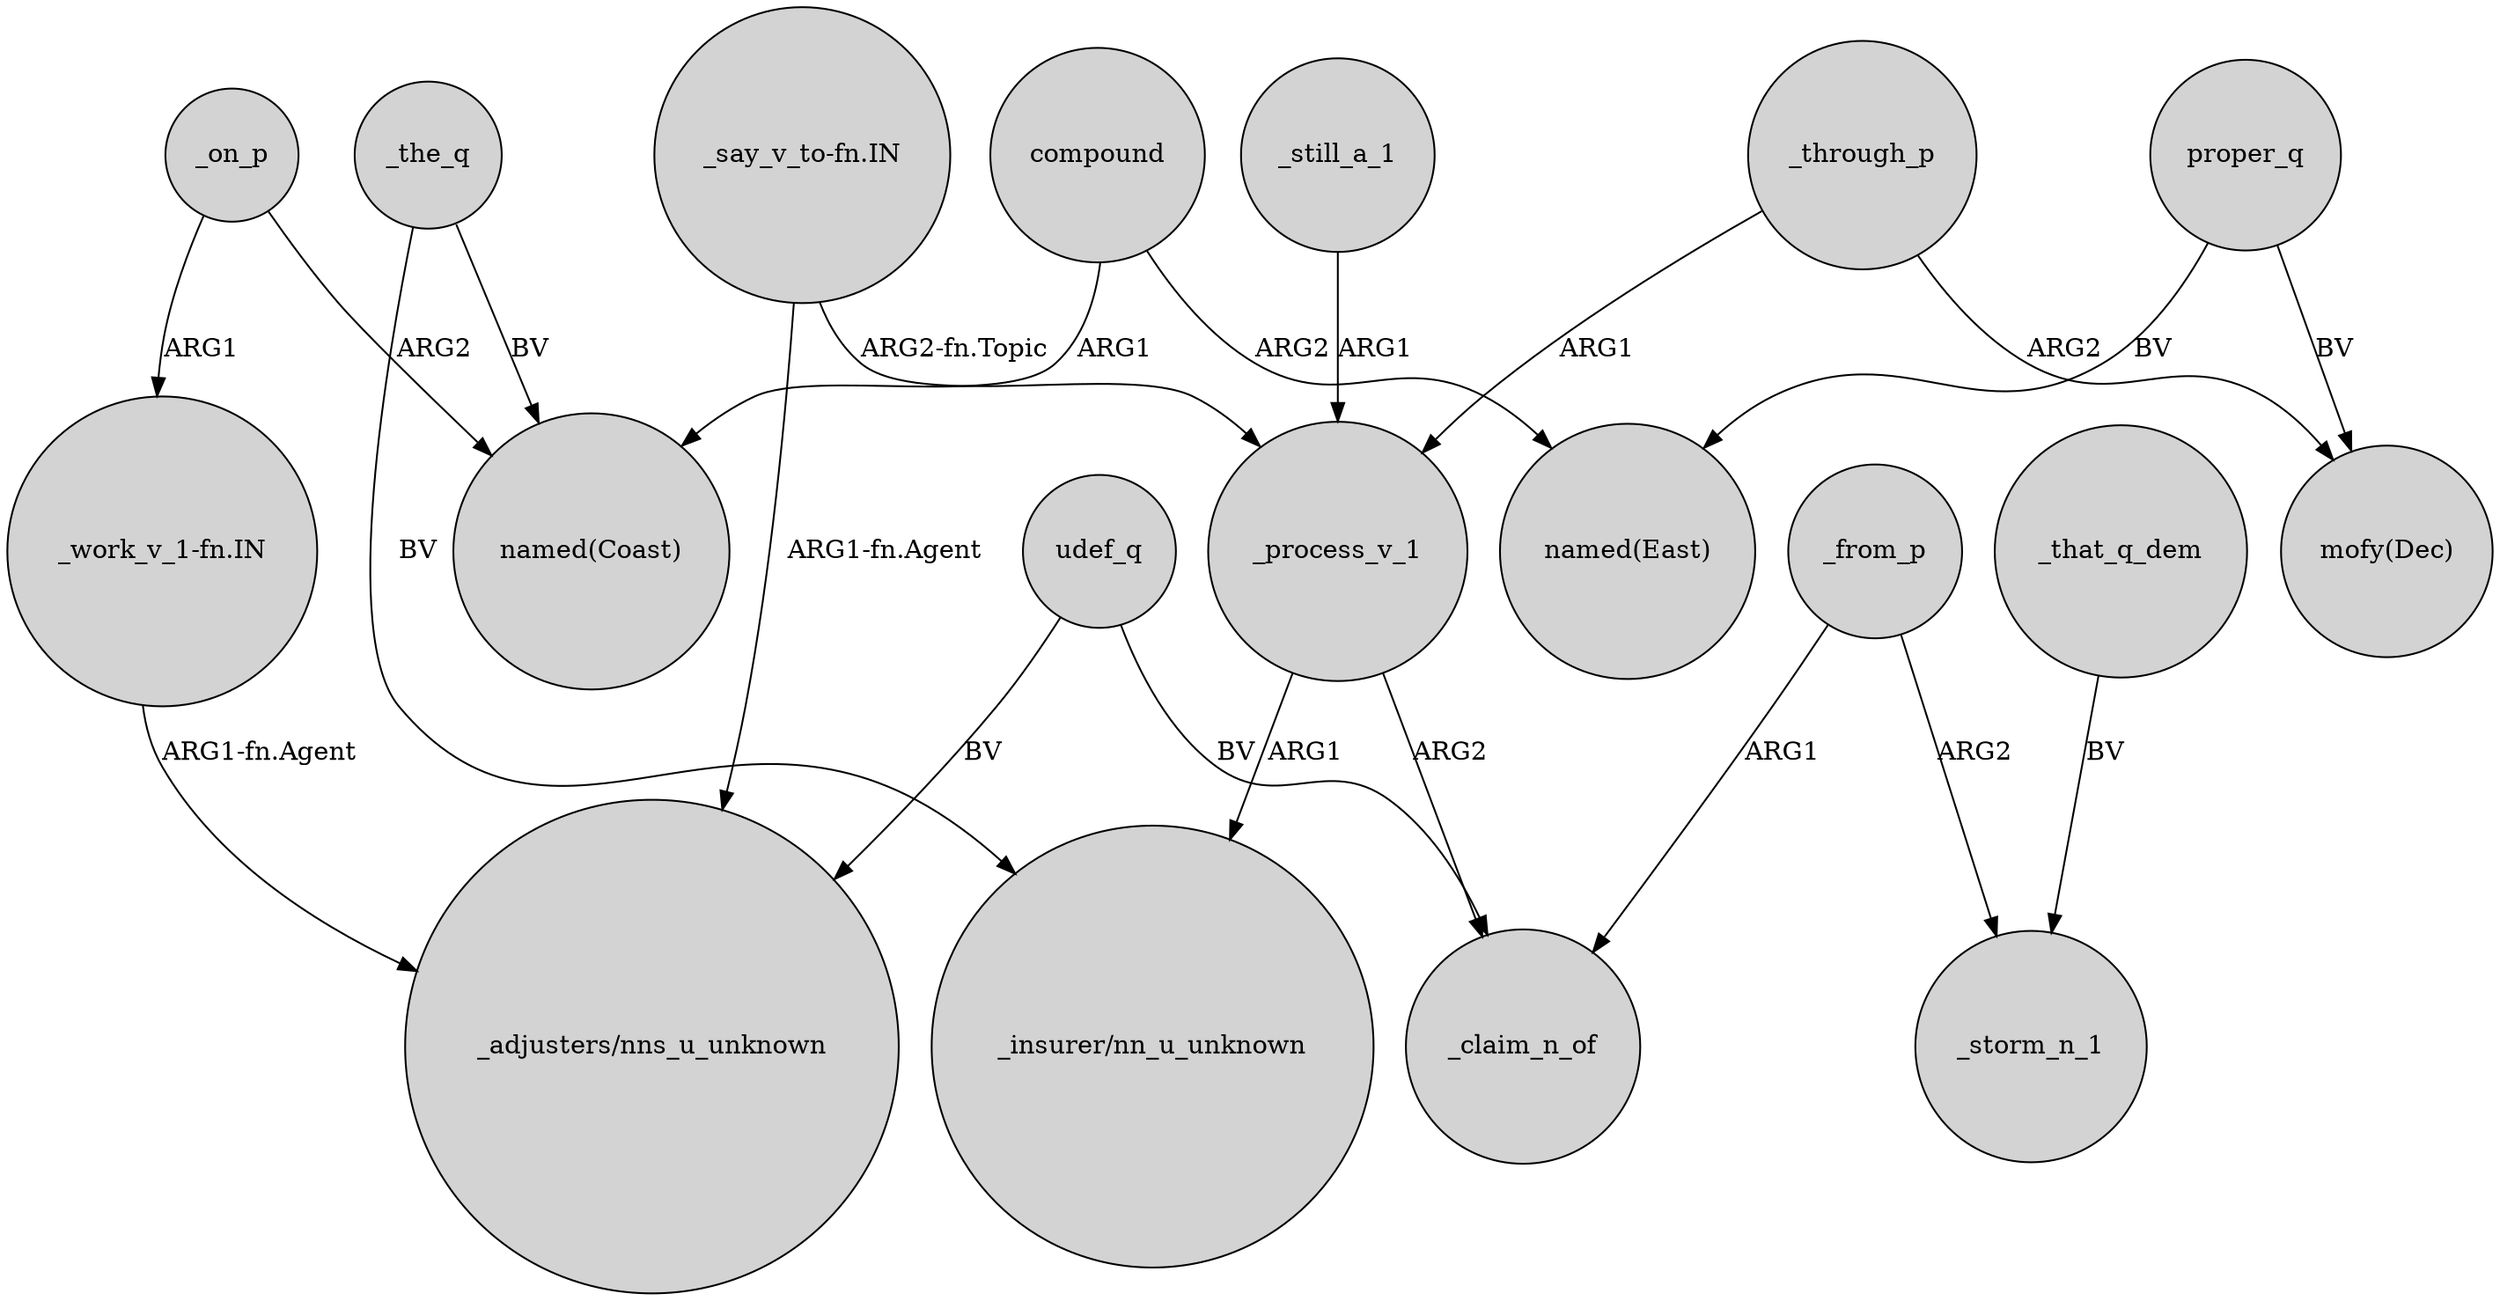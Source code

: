 digraph {
	node [shape=circle style=filled]
	_on_p -> "named(Coast)" [label=ARG2]
	_that_q_dem -> _storm_n_1 [label=BV]
	_through_p -> _process_v_1 [label=ARG1]
	_the_q -> "_insurer/nn_u_unknown" [label=BV]
	_the_q -> "named(Coast)" [label=BV]
	udef_q -> "_adjusters/nns_u_unknown" [label=BV]
	proper_q -> "mofy(Dec)" [label=BV]
	_process_v_1 -> _claim_n_of [label=ARG2]
	compound -> "named(Coast)" [label=ARG1]
	_through_p -> "mofy(Dec)" [label=ARG2]
	_on_p -> "_work_v_1-fn.IN" [label=ARG1]
	"_say_v_to-fn.IN" -> "_adjusters/nns_u_unknown" [label="ARG1-fn.Agent"]
	_still_a_1 -> _process_v_1 [label=ARG1]
	"_say_v_to-fn.IN" -> _process_v_1 [label="ARG2-fn.Topic"]
	_process_v_1 -> "_insurer/nn_u_unknown" [label=ARG1]
	"_work_v_1-fn.IN" -> "_adjusters/nns_u_unknown" [label="ARG1-fn.Agent"]
	_from_p -> _claim_n_of [label=ARG1]
	udef_q -> _claim_n_of [label=BV]
	proper_q -> "named(East)" [label=BV]
	_from_p -> _storm_n_1 [label=ARG2]
	compound -> "named(East)" [label=ARG2]
}
